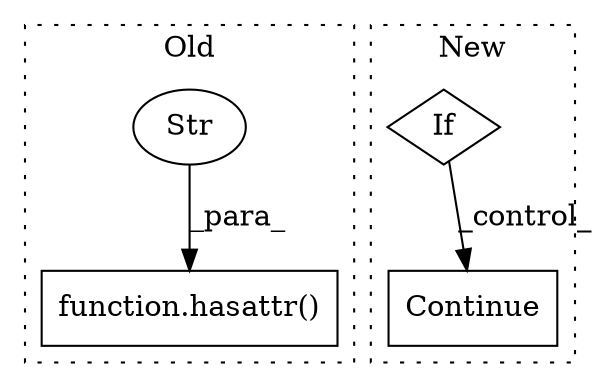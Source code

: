 digraph G {
subgraph cluster0 {
1 [label="function.hasattr()" a="75" s="31242,31278" l="8,1" shape="box"];
3 [label="Str" a="66" s="31257" l="21" shape="ellipse"];
label = "Old";
style="dotted";
}
subgraph cluster1 {
2 [label="Continue" a="43" s="31204" l="8" shape="box"];
4 [label="If" a="96" s="31147" l="3" shape="diamond"];
label = "New";
style="dotted";
}
3 -> 1 [label="_para_"];
4 -> 2 [label="_control_"];
}